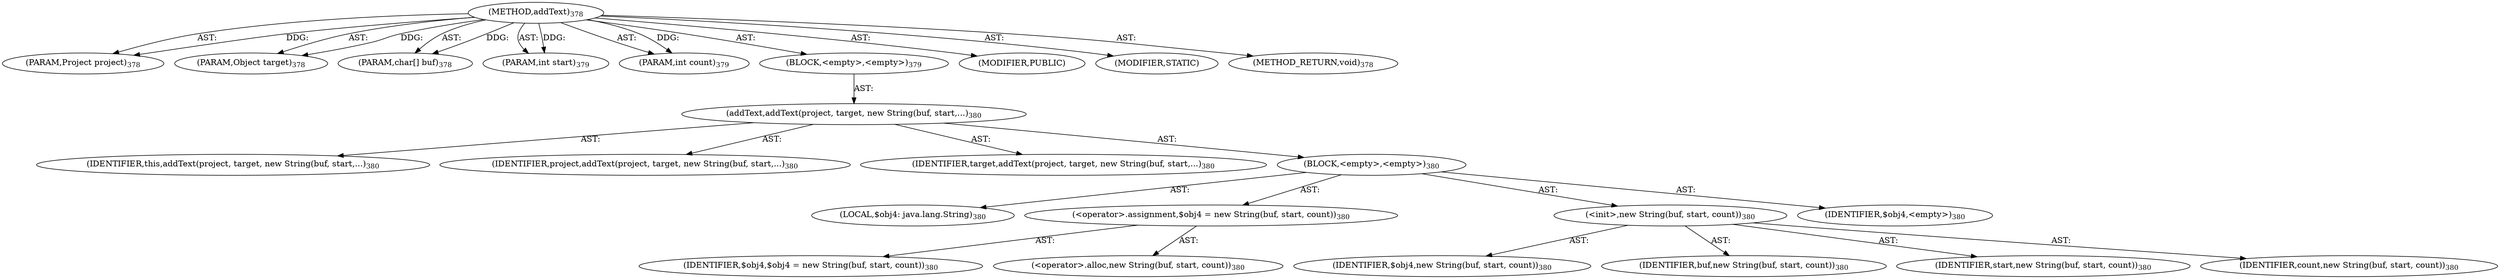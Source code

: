 digraph "addText" {  
"111669149704" [label = <(METHOD,addText)<SUB>378</SUB>> ]
"115964117003" [label = <(PARAM,Project project)<SUB>378</SUB>> ]
"115964117004" [label = <(PARAM,Object target)<SUB>378</SUB>> ]
"115964117005" [label = <(PARAM,char[] buf)<SUB>378</SUB>> ]
"115964117006" [label = <(PARAM,int start)<SUB>379</SUB>> ]
"115964117007" [label = <(PARAM,int count)<SUB>379</SUB>> ]
"25769803816" [label = <(BLOCK,&lt;empty&gt;,&lt;empty&gt;)<SUB>379</SUB>> ]
"30064771196" [label = <(addText,addText(project, target, new String(buf, start,...)<SUB>380</SUB>> ]
"68719476845" [label = <(IDENTIFIER,this,addText(project, target, new String(buf, start,...)<SUB>380</SUB>> ]
"68719476846" [label = <(IDENTIFIER,project,addText(project, target, new String(buf, start,...)<SUB>380</SUB>> ]
"68719476847" [label = <(IDENTIFIER,target,addText(project, target, new String(buf, start,...)<SUB>380</SUB>> ]
"25769803817" [label = <(BLOCK,&lt;empty&gt;,&lt;empty&gt;)<SUB>380</SUB>> ]
"94489280530" [label = <(LOCAL,$obj4: java.lang.String)<SUB>380</SUB>> ]
"30064771197" [label = <(&lt;operator&gt;.assignment,$obj4 = new String(buf, start, count))<SUB>380</SUB>> ]
"68719476848" [label = <(IDENTIFIER,$obj4,$obj4 = new String(buf, start, count))<SUB>380</SUB>> ]
"30064771198" [label = <(&lt;operator&gt;.alloc,new String(buf, start, count))<SUB>380</SUB>> ]
"30064771199" [label = <(&lt;init&gt;,new String(buf, start, count))<SUB>380</SUB>> ]
"68719476849" [label = <(IDENTIFIER,$obj4,new String(buf, start, count))<SUB>380</SUB>> ]
"68719476850" [label = <(IDENTIFIER,buf,new String(buf, start, count))<SUB>380</SUB>> ]
"68719476851" [label = <(IDENTIFIER,start,new String(buf, start, count))<SUB>380</SUB>> ]
"68719476852" [label = <(IDENTIFIER,count,new String(buf, start, count))<SUB>380</SUB>> ]
"68719476853" [label = <(IDENTIFIER,$obj4,&lt;empty&gt;)<SUB>380</SUB>> ]
"133143986203" [label = <(MODIFIER,PUBLIC)> ]
"133143986204" [label = <(MODIFIER,STATIC)> ]
"128849018888" [label = <(METHOD_RETURN,void)<SUB>378</SUB>> ]
  "111669149704" -> "115964117003"  [ label = "AST: "] 
  "111669149704" -> "115964117004"  [ label = "AST: "] 
  "111669149704" -> "115964117005"  [ label = "AST: "] 
  "111669149704" -> "115964117006"  [ label = "AST: "] 
  "111669149704" -> "115964117007"  [ label = "AST: "] 
  "111669149704" -> "25769803816"  [ label = "AST: "] 
  "111669149704" -> "133143986203"  [ label = "AST: "] 
  "111669149704" -> "133143986204"  [ label = "AST: "] 
  "111669149704" -> "128849018888"  [ label = "AST: "] 
  "25769803816" -> "30064771196"  [ label = "AST: "] 
  "30064771196" -> "68719476845"  [ label = "AST: "] 
  "30064771196" -> "68719476846"  [ label = "AST: "] 
  "30064771196" -> "68719476847"  [ label = "AST: "] 
  "30064771196" -> "25769803817"  [ label = "AST: "] 
  "25769803817" -> "94489280530"  [ label = "AST: "] 
  "25769803817" -> "30064771197"  [ label = "AST: "] 
  "25769803817" -> "30064771199"  [ label = "AST: "] 
  "25769803817" -> "68719476853"  [ label = "AST: "] 
  "30064771197" -> "68719476848"  [ label = "AST: "] 
  "30064771197" -> "30064771198"  [ label = "AST: "] 
  "30064771199" -> "68719476849"  [ label = "AST: "] 
  "30064771199" -> "68719476850"  [ label = "AST: "] 
  "30064771199" -> "68719476851"  [ label = "AST: "] 
  "30064771199" -> "68719476852"  [ label = "AST: "] 
  "111669149704" -> "115964117003"  [ label = "DDG: "] 
  "111669149704" -> "115964117004"  [ label = "DDG: "] 
  "111669149704" -> "115964117005"  [ label = "DDG: "] 
  "111669149704" -> "115964117006"  [ label = "DDG: "] 
  "111669149704" -> "115964117007"  [ label = "DDG: "] 
}
